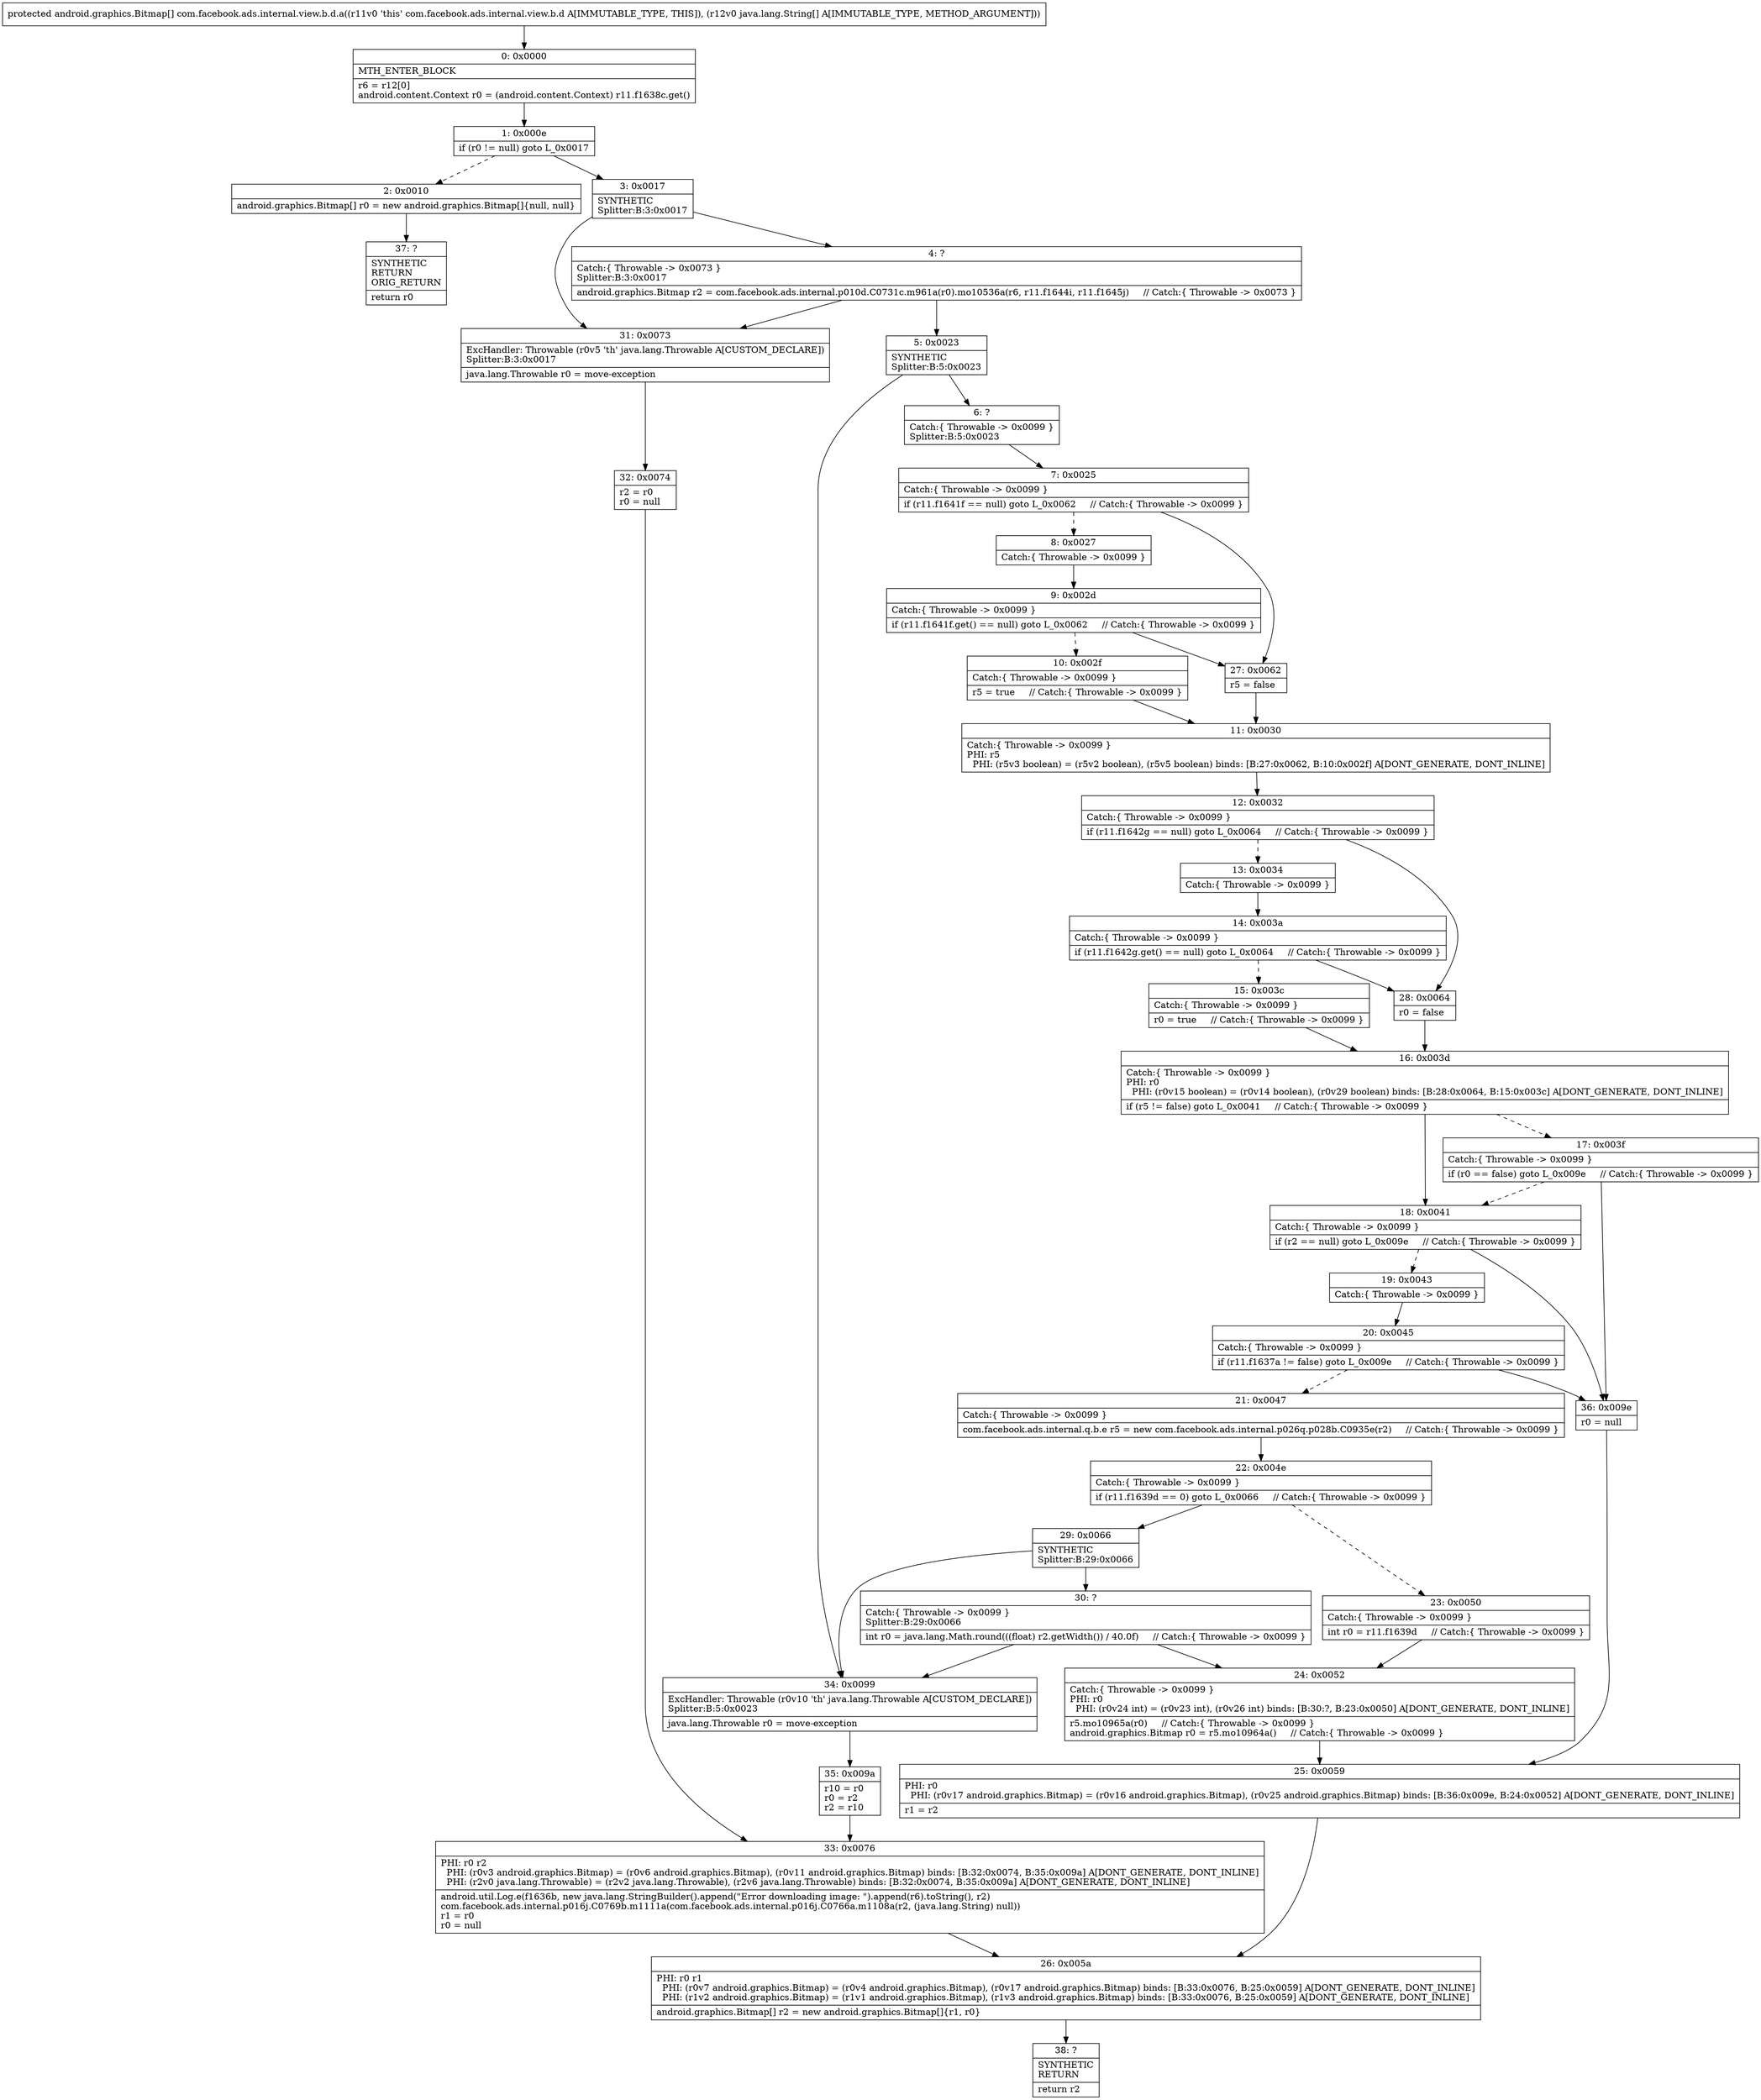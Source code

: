 digraph "CFG forcom.facebook.ads.internal.view.b.d.a([Ljava\/lang\/String;)[Landroid\/graphics\/Bitmap;" {
Node_0 [shape=record,label="{0\:\ 0x0000|MTH_ENTER_BLOCK\l|r6 = r12[0]\landroid.content.Context r0 = (android.content.Context) r11.f1638c.get()\l}"];
Node_1 [shape=record,label="{1\:\ 0x000e|if (r0 != null) goto L_0x0017\l}"];
Node_2 [shape=record,label="{2\:\ 0x0010|android.graphics.Bitmap[] r0 = new android.graphics.Bitmap[]\{null, null\}\l}"];
Node_3 [shape=record,label="{3\:\ 0x0017|SYNTHETIC\lSplitter:B:3:0x0017\l}"];
Node_4 [shape=record,label="{4\:\ ?|Catch:\{ Throwable \-\> 0x0073 \}\lSplitter:B:3:0x0017\l|android.graphics.Bitmap r2 = com.facebook.ads.internal.p010d.C0731c.m961a(r0).mo10536a(r6, r11.f1644i, r11.f1645j)     \/\/ Catch:\{ Throwable \-\> 0x0073 \}\l}"];
Node_5 [shape=record,label="{5\:\ 0x0023|SYNTHETIC\lSplitter:B:5:0x0023\l}"];
Node_6 [shape=record,label="{6\:\ ?|Catch:\{ Throwable \-\> 0x0099 \}\lSplitter:B:5:0x0023\l}"];
Node_7 [shape=record,label="{7\:\ 0x0025|Catch:\{ Throwable \-\> 0x0099 \}\l|if (r11.f1641f == null) goto L_0x0062     \/\/ Catch:\{ Throwable \-\> 0x0099 \}\l}"];
Node_8 [shape=record,label="{8\:\ 0x0027|Catch:\{ Throwable \-\> 0x0099 \}\l}"];
Node_9 [shape=record,label="{9\:\ 0x002d|Catch:\{ Throwable \-\> 0x0099 \}\l|if (r11.f1641f.get() == null) goto L_0x0062     \/\/ Catch:\{ Throwable \-\> 0x0099 \}\l}"];
Node_10 [shape=record,label="{10\:\ 0x002f|Catch:\{ Throwable \-\> 0x0099 \}\l|r5 = true     \/\/ Catch:\{ Throwable \-\> 0x0099 \}\l}"];
Node_11 [shape=record,label="{11\:\ 0x0030|Catch:\{ Throwable \-\> 0x0099 \}\lPHI: r5 \l  PHI: (r5v3 boolean) = (r5v2 boolean), (r5v5 boolean) binds: [B:27:0x0062, B:10:0x002f] A[DONT_GENERATE, DONT_INLINE]\l}"];
Node_12 [shape=record,label="{12\:\ 0x0032|Catch:\{ Throwable \-\> 0x0099 \}\l|if (r11.f1642g == null) goto L_0x0064     \/\/ Catch:\{ Throwable \-\> 0x0099 \}\l}"];
Node_13 [shape=record,label="{13\:\ 0x0034|Catch:\{ Throwable \-\> 0x0099 \}\l}"];
Node_14 [shape=record,label="{14\:\ 0x003a|Catch:\{ Throwable \-\> 0x0099 \}\l|if (r11.f1642g.get() == null) goto L_0x0064     \/\/ Catch:\{ Throwable \-\> 0x0099 \}\l}"];
Node_15 [shape=record,label="{15\:\ 0x003c|Catch:\{ Throwable \-\> 0x0099 \}\l|r0 = true     \/\/ Catch:\{ Throwable \-\> 0x0099 \}\l}"];
Node_16 [shape=record,label="{16\:\ 0x003d|Catch:\{ Throwable \-\> 0x0099 \}\lPHI: r0 \l  PHI: (r0v15 boolean) = (r0v14 boolean), (r0v29 boolean) binds: [B:28:0x0064, B:15:0x003c] A[DONT_GENERATE, DONT_INLINE]\l|if (r5 != false) goto L_0x0041     \/\/ Catch:\{ Throwable \-\> 0x0099 \}\l}"];
Node_17 [shape=record,label="{17\:\ 0x003f|Catch:\{ Throwable \-\> 0x0099 \}\l|if (r0 == false) goto L_0x009e     \/\/ Catch:\{ Throwable \-\> 0x0099 \}\l}"];
Node_18 [shape=record,label="{18\:\ 0x0041|Catch:\{ Throwable \-\> 0x0099 \}\l|if (r2 == null) goto L_0x009e     \/\/ Catch:\{ Throwable \-\> 0x0099 \}\l}"];
Node_19 [shape=record,label="{19\:\ 0x0043|Catch:\{ Throwable \-\> 0x0099 \}\l}"];
Node_20 [shape=record,label="{20\:\ 0x0045|Catch:\{ Throwable \-\> 0x0099 \}\l|if (r11.f1637a != false) goto L_0x009e     \/\/ Catch:\{ Throwable \-\> 0x0099 \}\l}"];
Node_21 [shape=record,label="{21\:\ 0x0047|Catch:\{ Throwable \-\> 0x0099 \}\l|com.facebook.ads.internal.q.b.e r5 = new com.facebook.ads.internal.p026q.p028b.C0935e(r2)     \/\/ Catch:\{ Throwable \-\> 0x0099 \}\l}"];
Node_22 [shape=record,label="{22\:\ 0x004e|Catch:\{ Throwable \-\> 0x0099 \}\l|if (r11.f1639d == 0) goto L_0x0066     \/\/ Catch:\{ Throwable \-\> 0x0099 \}\l}"];
Node_23 [shape=record,label="{23\:\ 0x0050|Catch:\{ Throwable \-\> 0x0099 \}\l|int r0 = r11.f1639d     \/\/ Catch:\{ Throwable \-\> 0x0099 \}\l}"];
Node_24 [shape=record,label="{24\:\ 0x0052|Catch:\{ Throwable \-\> 0x0099 \}\lPHI: r0 \l  PHI: (r0v24 int) = (r0v23 int), (r0v26 int) binds: [B:30:?, B:23:0x0050] A[DONT_GENERATE, DONT_INLINE]\l|r5.mo10965a(r0)     \/\/ Catch:\{ Throwable \-\> 0x0099 \}\landroid.graphics.Bitmap r0 = r5.mo10964a()     \/\/ Catch:\{ Throwable \-\> 0x0099 \}\l}"];
Node_25 [shape=record,label="{25\:\ 0x0059|PHI: r0 \l  PHI: (r0v17 android.graphics.Bitmap) = (r0v16 android.graphics.Bitmap), (r0v25 android.graphics.Bitmap) binds: [B:36:0x009e, B:24:0x0052] A[DONT_GENERATE, DONT_INLINE]\l|r1 = r2\l}"];
Node_26 [shape=record,label="{26\:\ 0x005a|PHI: r0 r1 \l  PHI: (r0v7 android.graphics.Bitmap) = (r0v4 android.graphics.Bitmap), (r0v17 android.graphics.Bitmap) binds: [B:33:0x0076, B:25:0x0059] A[DONT_GENERATE, DONT_INLINE]\l  PHI: (r1v2 android.graphics.Bitmap) = (r1v1 android.graphics.Bitmap), (r1v3 android.graphics.Bitmap) binds: [B:33:0x0076, B:25:0x0059] A[DONT_GENERATE, DONT_INLINE]\l|android.graphics.Bitmap[] r2 = new android.graphics.Bitmap[]\{r1, r0\}\l}"];
Node_27 [shape=record,label="{27\:\ 0x0062|r5 = false\l}"];
Node_28 [shape=record,label="{28\:\ 0x0064|r0 = false\l}"];
Node_29 [shape=record,label="{29\:\ 0x0066|SYNTHETIC\lSplitter:B:29:0x0066\l}"];
Node_30 [shape=record,label="{30\:\ ?|Catch:\{ Throwable \-\> 0x0099 \}\lSplitter:B:29:0x0066\l|int r0 = java.lang.Math.round(((float) r2.getWidth()) \/ 40.0f)     \/\/ Catch:\{ Throwable \-\> 0x0099 \}\l}"];
Node_31 [shape=record,label="{31\:\ 0x0073|ExcHandler: Throwable (r0v5 'th' java.lang.Throwable A[CUSTOM_DECLARE])\lSplitter:B:3:0x0017\l|java.lang.Throwable r0 = move\-exception\l}"];
Node_32 [shape=record,label="{32\:\ 0x0074|r2 = r0\lr0 = null\l}"];
Node_33 [shape=record,label="{33\:\ 0x0076|PHI: r0 r2 \l  PHI: (r0v3 android.graphics.Bitmap) = (r0v6 android.graphics.Bitmap), (r0v11 android.graphics.Bitmap) binds: [B:32:0x0074, B:35:0x009a] A[DONT_GENERATE, DONT_INLINE]\l  PHI: (r2v0 java.lang.Throwable) = (r2v2 java.lang.Throwable), (r2v6 java.lang.Throwable) binds: [B:32:0x0074, B:35:0x009a] A[DONT_GENERATE, DONT_INLINE]\l|android.util.Log.e(f1636b, new java.lang.StringBuilder().append(\"Error downloading image: \").append(r6).toString(), r2)\lcom.facebook.ads.internal.p016j.C0769b.m1111a(com.facebook.ads.internal.p016j.C0766a.m1108a(r2, (java.lang.String) null))\lr1 = r0\lr0 = null\l}"];
Node_34 [shape=record,label="{34\:\ 0x0099|ExcHandler: Throwable (r0v10 'th' java.lang.Throwable A[CUSTOM_DECLARE])\lSplitter:B:5:0x0023\l|java.lang.Throwable r0 = move\-exception\l}"];
Node_35 [shape=record,label="{35\:\ 0x009a|r10 = r0\lr0 = r2\lr2 = r10\l}"];
Node_36 [shape=record,label="{36\:\ 0x009e|r0 = null\l}"];
Node_37 [shape=record,label="{37\:\ ?|SYNTHETIC\lRETURN\lORIG_RETURN\l|return r0\l}"];
Node_38 [shape=record,label="{38\:\ ?|SYNTHETIC\lRETURN\l|return r2\l}"];
MethodNode[shape=record,label="{protected android.graphics.Bitmap[] com.facebook.ads.internal.view.b.d.a((r11v0 'this' com.facebook.ads.internal.view.b.d A[IMMUTABLE_TYPE, THIS]), (r12v0 java.lang.String[] A[IMMUTABLE_TYPE, METHOD_ARGUMENT])) }"];
MethodNode -> Node_0;
Node_0 -> Node_1;
Node_1 -> Node_2[style=dashed];
Node_1 -> Node_3;
Node_2 -> Node_37;
Node_3 -> Node_4;
Node_3 -> Node_31;
Node_4 -> Node_31;
Node_4 -> Node_5;
Node_5 -> Node_6;
Node_5 -> Node_34;
Node_6 -> Node_7;
Node_7 -> Node_8[style=dashed];
Node_7 -> Node_27;
Node_8 -> Node_9;
Node_9 -> Node_10[style=dashed];
Node_9 -> Node_27;
Node_10 -> Node_11;
Node_11 -> Node_12;
Node_12 -> Node_13[style=dashed];
Node_12 -> Node_28;
Node_13 -> Node_14;
Node_14 -> Node_15[style=dashed];
Node_14 -> Node_28;
Node_15 -> Node_16;
Node_16 -> Node_17[style=dashed];
Node_16 -> Node_18;
Node_17 -> Node_18[style=dashed];
Node_17 -> Node_36;
Node_18 -> Node_19[style=dashed];
Node_18 -> Node_36;
Node_19 -> Node_20;
Node_20 -> Node_21[style=dashed];
Node_20 -> Node_36;
Node_21 -> Node_22;
Node_22 -> Node_23[style=dashed];
Node_22 -> Node_29;
Node_23 -> Node_24;
Node_24 -> Node_25;
Node_25 -> Node_26;
Node_26 -> Node_38;
Node_27 -> Node_11;
Node_28 -> Node_16;
Node_29 -> Node_30;
Node_29 -> Node_34;
Node_30 -> Node_34;
Node_30 -> Node_24;
Node_31 -> Node_32;
Node_32 -> Node_33;
Node_33 -> Node_26;
Node_34 -> Node_35;
Node_35 -> Node_33;
Node_36 -> Node_25;
}

